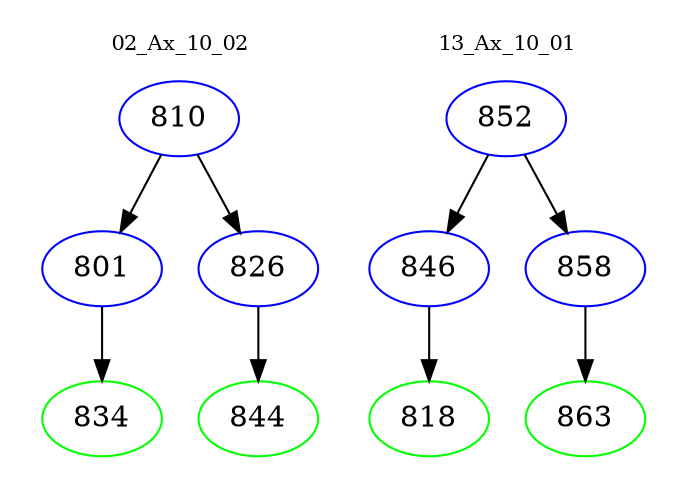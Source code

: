digraph{
subgraph cluster_0 {
color = white
label = "02_Ax_10_02";
fontsize=10;
T0_810 [label="810", color="blue"]
T0_810 -> T0_801 [color="black"]
T0_801 [label="801", color="blue"]
T0_801 -> T0_834 [color="black"]
T0_834 [label="834", color="green"]
T0_810 -> T0_826 [color="black"]
T0_826 [label="826", color="blue"]
T0_826 -> T0_844 [color="black"]
T0_844 [label="844", color="green"]
}
subgraph cluster_1 {
color = white
label = "13_Ax_10_01";
fontsize=10;
T1_852 [label="852", color="blue"]
T1_852 -> T1_846 [color="black"]
T1_846 [label="846", color="blue"]
T1_846 -> T1_818 [color="black"]
T1_818 [label="818", color="green"]
T1_852 -> T1_858 [color="black"]
T1_858 [label="858", color="blue"]
T1_858 -> T1_863 [color="black"]
T1_863 [label="863", color="green"]
}
}
